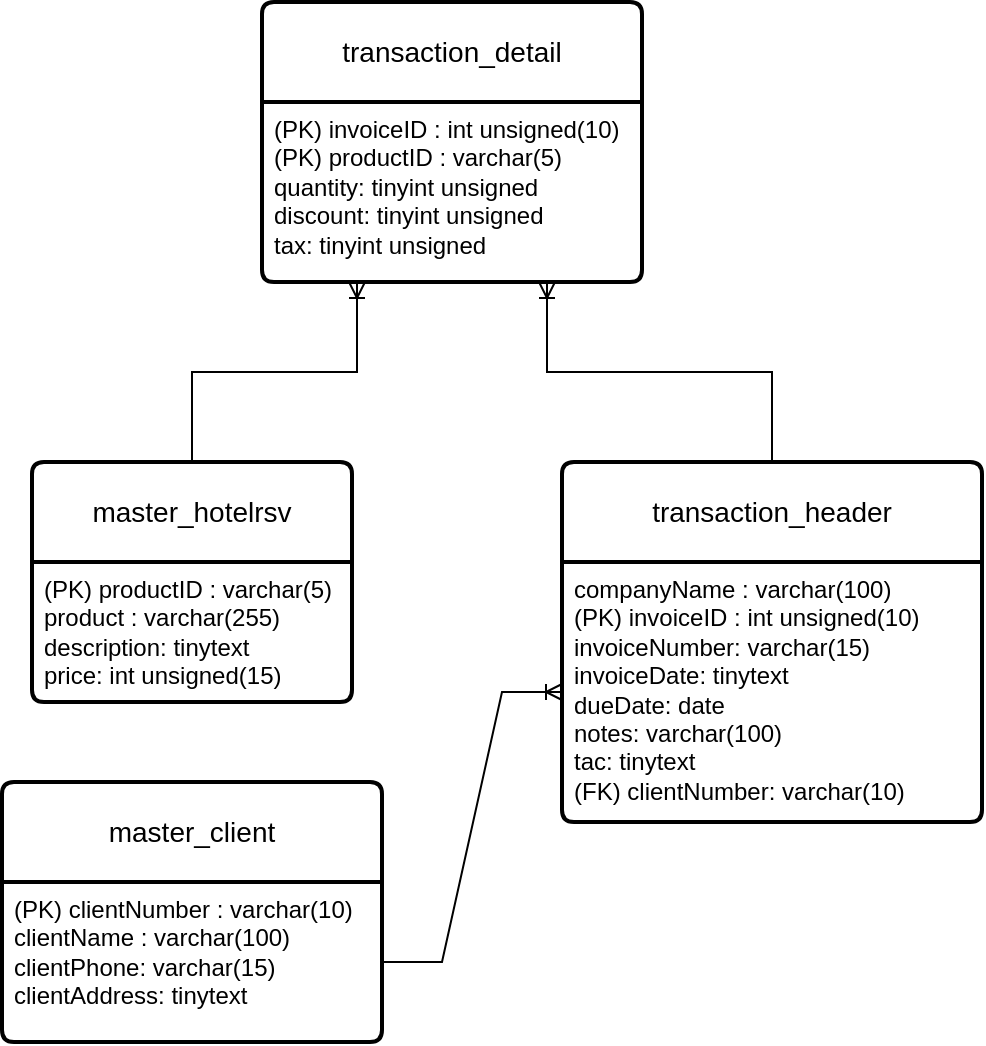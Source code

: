 <mxfile version="27.2.0">
  <diagram name="Page-1" id="FoN3hvGE6-KnPfCCd2uY">
    <mxGraphModel dx="872" dy="1573" grid="1" gridSize="10" guides="1" tooltips="1" connect="1" arrows="1" fold="1" page="1" pageScale="1" pageWidth="850" pageHeight="1100" math="0" shadow="0">
      <root>
        <mxCell id="0" />
        <mxCell id="1" parent="0" />
        <mxCell id="Zlhl1udeFGR9XohnhnXy-7" style="edgeStyle=orthogonalEdgeStyle;rounded=0;orthogonalLoop=1;jettySize=auto;html=1;entryX=0.25;entryY=1;entryDx=0;entryDy=0;endArrow=ERoneToMany;endFill=0;" edge="1" parent="1" source="Qz15TsvA-0lUi1sQq2z7-6" target="Qz15TsvA-0lUi1sQq2z7-11">
          <mxGeometry relative="1" as="geometry" />
        </mxCell>
        <mxCell id="Qz15TsvA-0lUi1sQq2z7-6" value="master_hotelrsv" style="swimlane;childLayout=stackLayout;horizontal=1;startSize=50;horizontalStack=0;rounded=1;fontSize=14;fontStyle=0;strokeWidth=2;resizeParent=0;resizeLast=1;shadow=0;dashed=0;align=center;arcSize=4;whiteSpace=wrap;html=1;" parent="1" vertex="1">
          <mxGeometry x="245" y="100" width="160" height="120" as="geometry" />
        </mxCell>
        <mxCell id="Qz15TsvA-0lUi1sQq2z7-7" value="&lt;div&gt;(PK)&amp;nbsp;&lt;span style=&quot;background-color: transparent; color: light-dark(rgb(0, 0, 0), rgb(255, 255, 255));&quot;&gt;productID : varchar(5)&lt;/span&gt;&lt;/div&gt;&lt;div&gt;product : varchar(255)&lt;/div&gt;&lt;div&gt;description: tinytext&lt;/div&gt;&lt;div&gt;price: int unsigned(15)&lt;/div&gt;" style="align=left;strokeColor=none;fillColor=none;spacingLeft=4;spacingRight=4;fontSize=12;verticalAlign=top;resizable=0;rotatable=0;part=1;html=1;whiteSpace=wrap;" parent="Qz15TsvA-0lUi1sQq2z7-6" vertex="1">
          <mxGeometry y="50" width="160" height="70" as="geometry" />
        </mxCell>
        <mxCell id="Qz15TsvA-0lUi1sQq2z7-8" value="master_client" style="swimlane;childLayout=stackLayout;horizontal=1;startSize=50;horizontalStack=0;rounded=1;fontSize=14;fontStyle=0;strokeWidth=2;resizeParent=0;resizeLast=1;shadow=0;dashed=0;align=center;arcSize=4;whiteSpace=wrap;html=1;" parent="1" vertex="1">
          <mxGeometry x="230" y="260" width="190" height="130" as="geometry" />
        </mxCell>
        <mxCell id="Qz15TsvA-0lUi1sQq2z7-9" value="&lt;div&gt;(PK) clientNumber : varchar(10)&lt;/div&gt;&lt;div&gt;clientName : varchar(100)&lt;/div&gt;&lt;div&gt;clientPhone: varchar(15)&lt;/div&gt;&lt;div&gt;clientAddress: tinytext&lt;/div&gt;" style="align=left;strokeColor=none;fillColor=none;spacingLeft=4;spacingRight=4;fontSize=12;verticalAlign=top;resizable=0;rotatable=0;part=1;html=1;whiteSpace=wrap;" parent="Qz15TsvA-0lUi1sQq2z7-8" vertex="1">
          <mxGeometry y="50" width="190" height="80" as="geometry" />
        </mxCell>
        <mxCell id="Qz15TsvA-0lUi1sQq2z7-10" value="transaction_detail" style="swimlane;childLayout=stackLayout;horizontal=1;startSize=50;horizontalStack=0;rounded=1;fontSize=14;fontStyle=0;strokeWidth=2;resizeParent=0;resizeLast=1;shadow=0;dashed=0;align=center;arcSize=4;whiteSpace=wrap;html=1;" parent="1" vertex="1">
          <mxGeometry x="360" y="-130" width="190" height="140" as="geometry" />
        </mxCell>
        <mxCell id="Qz15TsvA-0lUi1sQq2z7-11" value="&lt;div&gt;(PK) invoiceID :&amp;nbsp;&lt;span style=&quot;background-color: transparent; color: light-dark(rgb(0, 0, 0), rgb(255, 255, 255));&quot;&gt;int unsigned(10)&lt;/span&gt;&lt;/div&gt;&lt;div&gt;(PK) productID : varchar(5)&lt;/div&gt;&lt;div&gt;quantity: tinyint unsigned&lt;/div&gt;&lt;div&gt;discount: tinyint unsigned&lt;/div&gt;&lt;div&gt;tax: tinyint unsigned&lt;/div&gt;" style="align=left;strokeColor=none;fillColor=none;spacingLeft=4;spacingRight=4;fontSize=12;verticalAlign=top;resizable=0;rotatable=0;part=1;html=1;whiteSpace=wrap;" parent="Qz15TsvA-0lUi1sQq2z7-10" vertex="1">
          <mxGeometry y="50" width="190" height="90" as="geometry" />
        </mxCell>
        <mxCell id="Zlhl1udeFGR9XohnhnXy-6" style="edgeStyle=orthogonalEdgeStyle;rounded=0;orthogonalLoop=1;jettySize=auto;html=1;entryX=0.75;entryY=1;entryDx=0;entryDy=0;endArrow=ERoneToMany;endFill=0;" edge="1" parent="1" source="Qz15TsvA-0lUi1sQq2z7-12" target="Qz15TsvA-0lUi1sQq2z7-11">
          <mxGeometry relative="1" as="geometry" />
        </mxCell>
        <mxCell id="Qz15TsvA-0lUi1sQq2z7-12" value="transaction_header" style="swimlane;childLayout=stackLayout;horizontal=1;startSize=50;horizontalStack=0;rounded=1;fontSize=14;fontStyle=0;strokeWidth=2;resizeParent=0;resizeLast=1;shadow=0;dashed=0;align=center;arcSize=4;whiteSpace=wrap;html=1;" parent="1" vertex="1">
          <mxGeometry x="510" y="100" width="210" height="180" as="geometry" />
        </mxCell>
        <mxCell id="Qz15TsvA-0lUi1sQq2z7-13" value="&lt;div&gt;companyName : varchar(100)&lt;/div&gt;&lt;div&gt;(PK) invoiceID : int unsigned(10)&lt;/div&gt;&lt;div&gt;invoiceNumber: varchar(15)&lt;/div&gt;&lt;div&gt;invoiceDate: tinytext&lt;br&gt;&lt;span style=&quot;background-color: transparent; color: light-dark(rgb(0, 0, 0), rgb(255, 255, 255));&quot;&gt;dueDate: date&lt;br&gt;notes: varchar(100)&lt;/span&gt;&lt;/div&gt;&lt;div&gt;&lt;span style=&quot;background-color: transparent; color: light-dark(rgb(0, 0, 0), rgb(255, 255, 255));&quot;&gt;tac: tinytext&lt;/span&gt;&lt;/div&gt;&lt;div&gt;&lt;span style=&quot;background-color: transparent; color: light-dark(rgb(0, 0, 0), rgb(255, 255, 255));&quot;&gt;(FK) clientNumber: varchar(10)&amp;nbsp;&lt;/span&gt;&lt;/div&gt;" style="align=left;strokeColor=none;fillColor=none;spacingLeft=4;spacingRight=4;fontSize=12;verticalAlign=top;resizable=0;rotatable=0;part=1;html=1;whiteSpace=wrap;" parent="Qz15TsvA-0lUi1sQq2z7-12" vertex="1">
          <mxGeometry y="50" width="210" height="130" as="geometry" />
        </mxCell>
        <mxCell id="Zlhl1udeFGR9XohnhnXy-2" value="" style="edgeStyle=entityRelationEdgeStyle;fontSize=12;html=1;endArrow=ERoneToMany;rounded=0;exitX=1;exitY=0.5;exitDx=0;exitDy=0;entryX=0;entryY=0.5;entryDx=0;entryDy=0;" edge="1" parent="1" source="Qz15TsvA-0lUi1sQq2z7-9" target="Qz15TsvA-0lUi1sQq2z7-13">
          <mxGeometry width="100" height="100" relative="1" as="geometry">
            <mxPoint x="470" y="390" as="sourcePoint" />
            <mxPoint x="570" y="290" as="targetPoint" />
            <Array as="points">
              <mxPoint x="500" y="330" />
            </Array>
          </mxGeometry>
        </mxCell>
      </root>
    </mxGraphModel>
  </diagram>
</mxfile>

